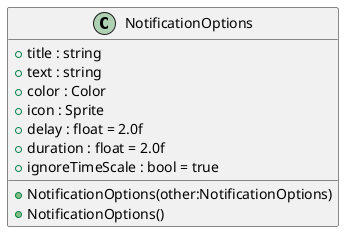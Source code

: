 @startuml
class NotificationOptions {
    + title : string
    + text : string
    + color : Color
    + icon : Sprite
    + delay : float = 2.0f
    + duration : float = 2.0f
    + ignoreTimeScale : bool = true
    + NotificationOptions(other:NotificationOptions)
    + NotificationOptions()
}
@enduml
